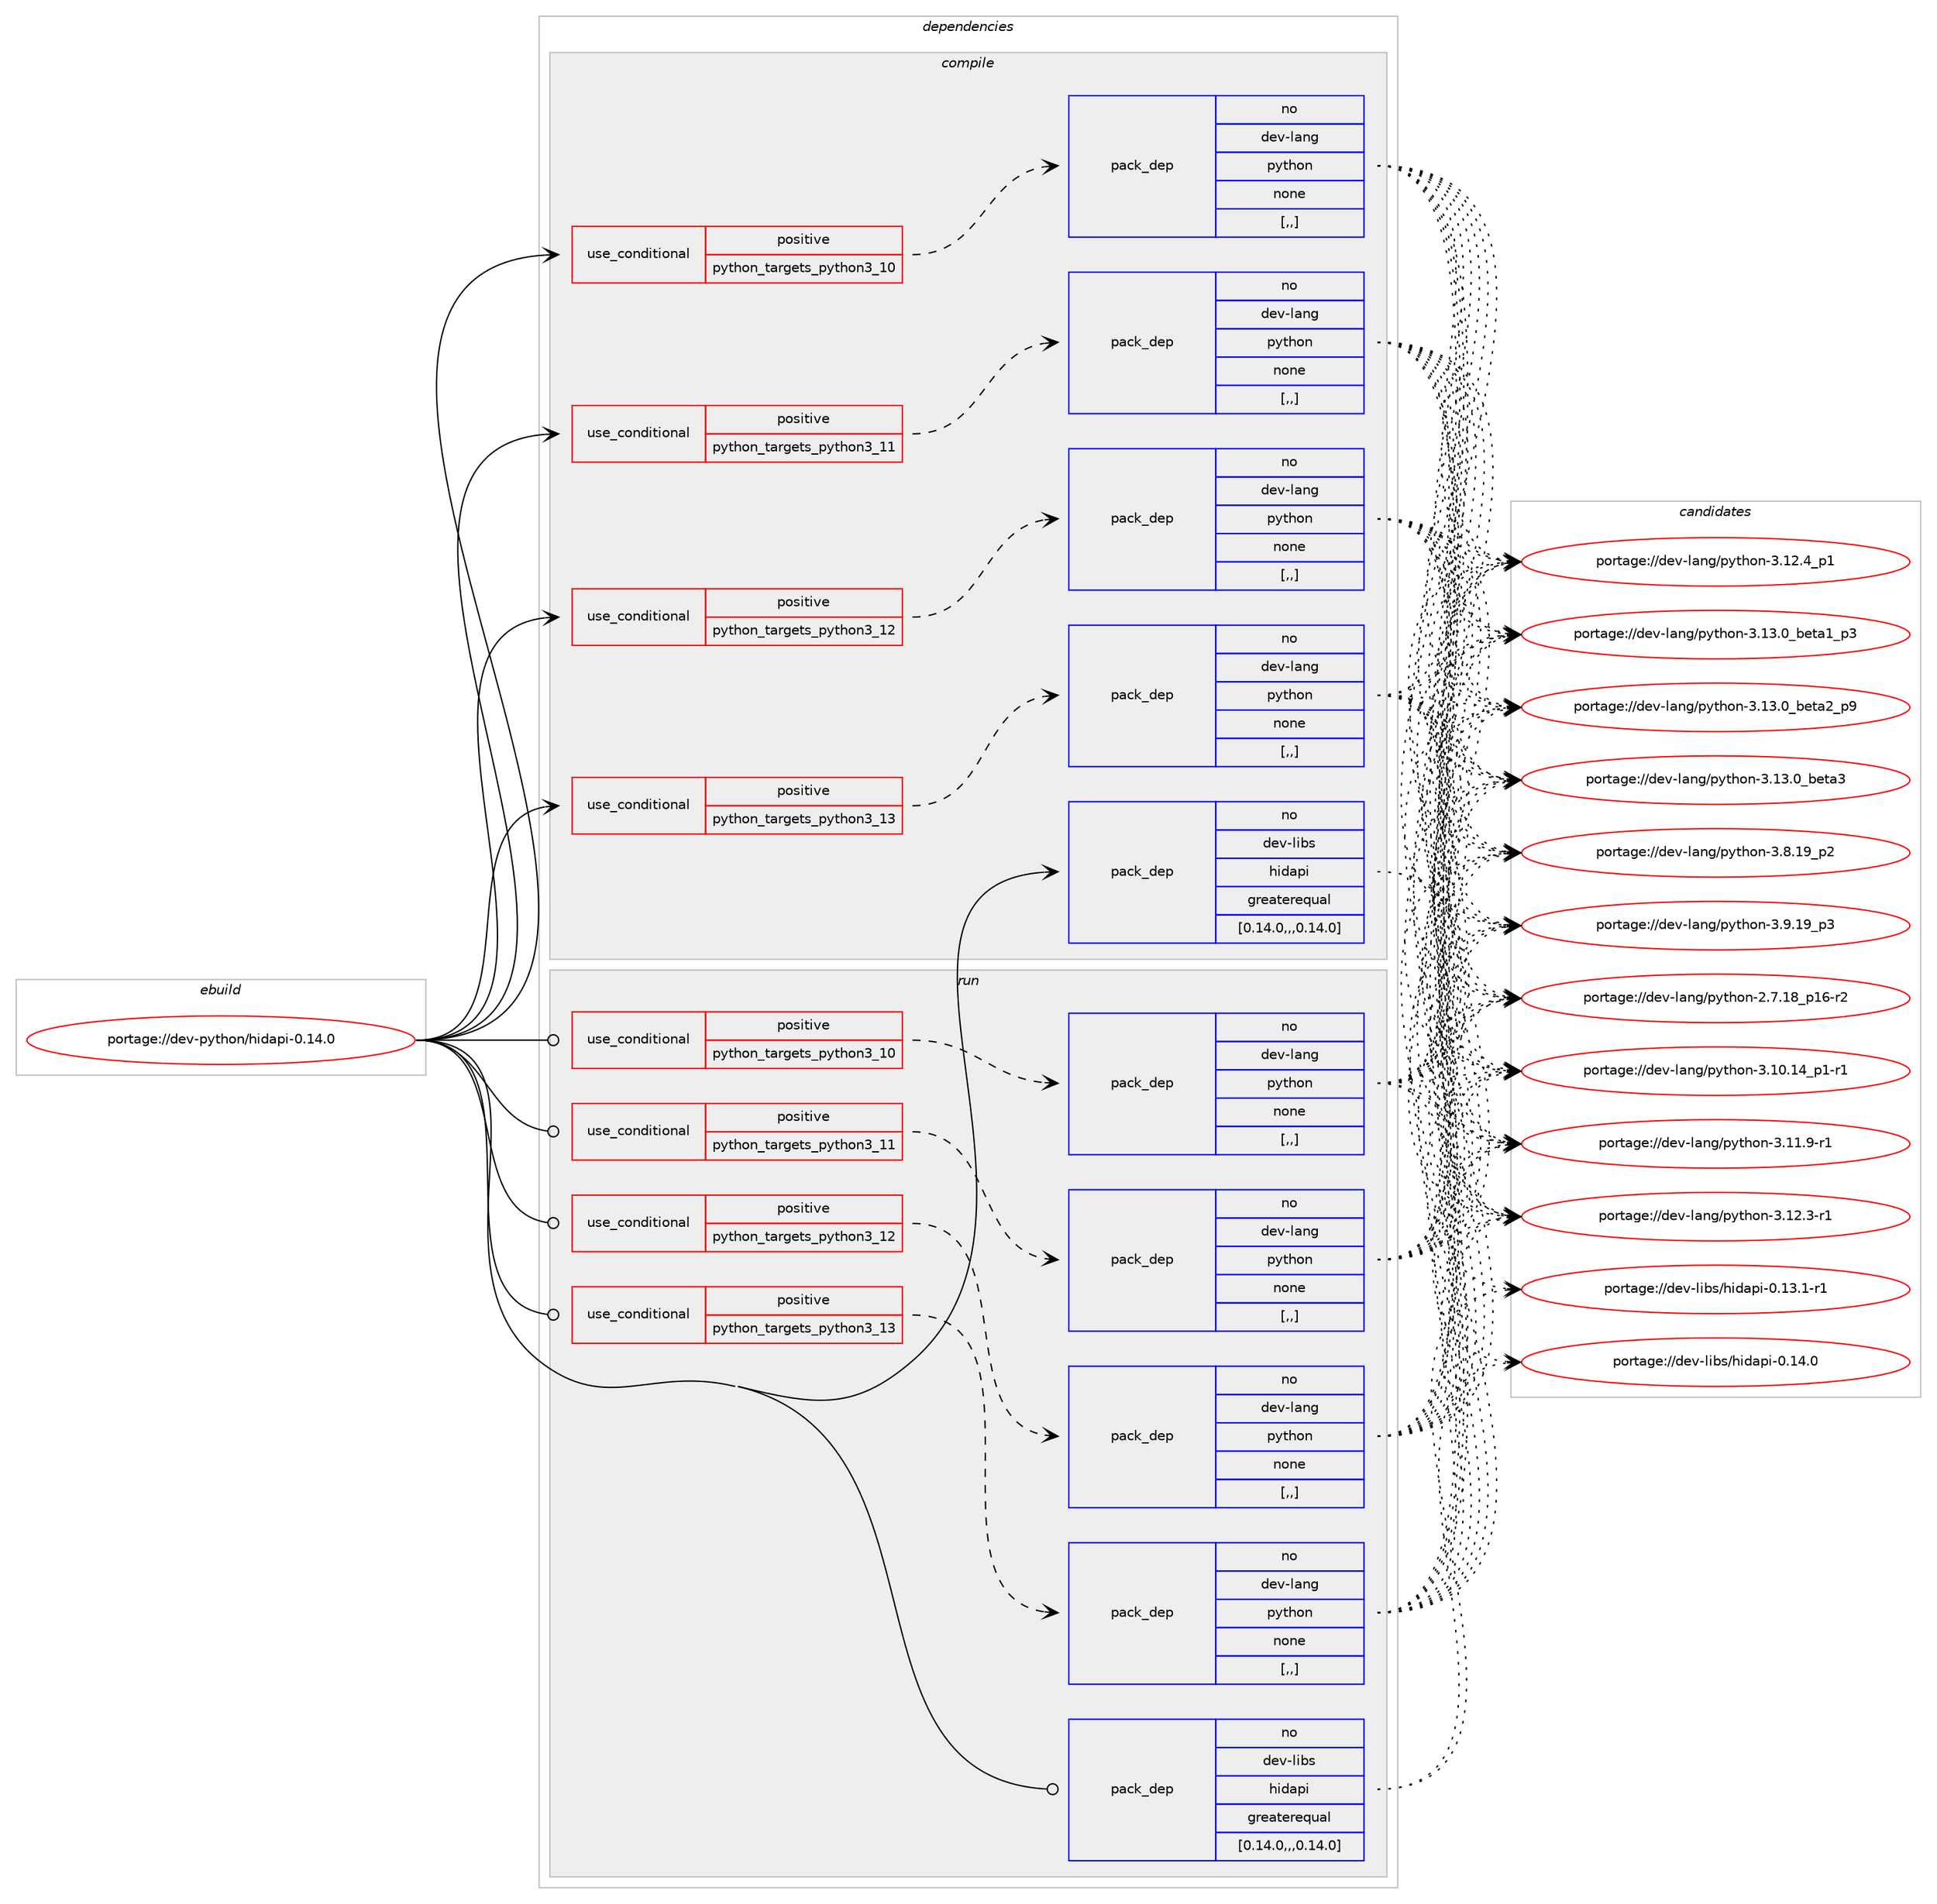 digraph prolog {

# *************
# Graph options
# *************

newrank=true;
concentrate=true;
compound=true;
graph [rankdir=LR,fontname=Helvetica,fontsize=10,ranksep=1.5];#, ranksep=2.5, nodesep=0.2];
edge  [arrowhead=vee];
node  [fontname=Helvetica,fontsize=10];

# **********
# The ebuild
# **********

subgraph cluster_leftcol {
color=gray;
rank=same;
label=<<i>ebuild</i>>;
id [label="portage://dev-python/hidapi-0.14.0", color=red, width=4, href="../dev-python/hidapi-0.14.0.svg"];
}

# ****************
# The dependencies
# ****************

subgraph cluster_midcol {
color=gray;
label=<<i>dependencies</i>>;
subgraph cluster_compile {
fillcolor="#eeeeee";
style=filled;
label=<<i>compile</i>>;
subgraph cond32344 {
dependency144160 [label=<<TABLE BORDER="0" CELLBORDER="1" CELLSPACING="0" CELLPADDING="4"><TR><TD ROWSPAN="3" CELLPADDING="10">use_conditional</TD></TR><TR><TD>positive</TD></TR><TR><TD>python_targets_python3_10</TD></TR></TABLE>>, shape=none, color=red];
subgraph pack110601 {
dependency144161 [label=<<TABLE BORDER="0" CELLBORDER="1" CELLSPACING="0" CELLPADDING="4" WIDTH="220"><TR><TD ROWSPAN="6" CELLPADDING="30">pack_dep</TD></TR><TR><TD WIDTH="110">no</TD></TR><TR><TD>dev-lang</TD></TR><TR><TD>python</TD></TR><TR><TD>none</TD></TR><TR><TD>[,,]</TD></TR></TABLE>>, shape=none, color=blue];
}
dependency144160:e -> dependency144161:w [weight=20,style="dashed",arrowhead="vee"];
}
id:e -> dependency144160:w [weight=20,style="solid",arrowhead="vee"];
subgraph cond32345 {
dependency144162 [label=<<TABLE BORDER="0" CELLBORDER="1" CELLSPACING="0" CELLPADDING="4"><TR><TD ROWSPAN="3" CELLPADDING="10">use_conditional</TD></TR><TR><TD>positive</TD></TR><TR><TD>python_targets_python3_11</TD></TR></TABLE>>, shape=none, color=red];
subgraph pack110602 {
dependency144163 [label=<<TABLE BORDER="0" CELLBORDER="1" CELLSPACING="0" CELLPADDING="4" WIDTH="220"><TR><TD ROWSPAN="6" CELLPADDING="30">pack_dep</TD></TR><TR><TD WIDTH="110">no</TD></TR><TR><TD>dev-lang</TD></TR><TR><TD>python</TD></TR><TR><TD>none</TD></TR><TR><TD>[,,]</TD></TR></TABLE>>, shape=none, color=blue];
}
dependency144162:e -> dependency144163:w [weight=20,style="dashed",arrowhead="vee"];
}
id:e -> dependency144162:w [weight=20,style="solid",arrowhead="vee"];
subgraph cond32346 {
dependency144164 [label=<<TABLE BORDER="0" CELLBORDER="1" CELLSPACING="0" CELLPADDING="4"><TR><TD ROWSPAN="3" CELLPADDING="10">use_conditional</TD></TR><TR><TD>positive</TD></TR><TR><TD>python_targets_python3_12</TD></TR></TABLE>>, shape=none, color=red];
subgraph pack110603 {
dependency144165 [label=<<TABLE BORDER="0" CELLBORDER="1" CELLSPACING="0" CELLPADDING="4" WIDTH="220"><TR><TD ROWSPAN="6" CELLPADDING="30">pack_dep</TD></TR><TR><TD WIDTH="110">no</TD></TR><TR><TD>dev-lang</TD></TR><TR><TD>python</TD></TR><TR><TD>none</TD></TR><TR><TD>[,,]</TD></TR></TABLE>>, shape=none, color=blue];
}
dependency144164:e -> dependency144165:w [weight=20,style="dashed",arrowhead="vee"];
}
id:e -> dependency144164:w [weight=20,style="solid",arrowhead="vee"];
subgraph cond32347 {
dependency144166 [label=<<TABLE BORDER="0" CELLBORDER="1" CELLSPACING="0" CELLPADDING="4"><TR><TD ROWSPAN="3" CELLPADDING="10">use_conditional</TD></TR><TR><TD>positive</TD></TR><TR><TD>python_targets_python3_13</TD></TR></TABLE>>, shape=none, color=red];
subgraph pack110604 {
dependency144167 [label=<<TABLE BORDER="0" CELLBORDER="1" CELLSPACING="0" CELLPADDING="4" WIDTH="220"><TR><TD ROWSPAN="6" CELLPADDING="30">pack_dep</TD></TR><TR><TD WIDTH="110">no</TD></TR><TR><TD>dev-lang</TD></TR><TR><TD>python</TD></TR><TR><TD>none</TD></TR><TR><TD>[,,]</TD></TR></TABLE>>, shape=none, color=blue];
}
dependency144166:e -> dependency144167:w [weight=20,style="dashed",arrowhead="vee"];
}
id:e -> dependency144166:w [weight=20,style="solid",arrowhead="vee"];
subgraph pack110605 {
dependency144168 [label=<<TABLE BORDER="0" CELLBORDER="1" CELLSPACING="0" CELLPADDING="4" WIDTH="220"><TR><TD ROWSPAN="6" CELLPADDING="30">pack_dep</TD></TR><TR><TD WIDTH="110">no</TD></TR><TR><TD>dev-libs</TD></TR><TR><TD>hidapi</TD></TR><TR><TD>greaterequal</TD></TR><TR><TD>[0.14.0,,,0.14.0]</TD></TR></TABLE>>, shape=none, color=blue];
}
id:e -> dependency144168:w [weight=20,style="solid",arrowhead="vee"];
}
subgraph cluster_compileandrun {
fillcolor="#eeeeee";
style=filled;
label=<<i>compile and run</i>>;
}
subgraph cluster_run {
fillcolor="#eeeeee";
style=filled;
label=<<i>run</i>>;
subgraph cond32348 {
dependency144169 [label=<<TABLE BORDER="0" CELLBORDER="1" CELLSPACING="0" CELLPADDING="4"><TR><TD ROWSPAN="3" CELLPADDING="10">use_conditional</TD></TR><TR><TD>positive</TD></TR><TR><TD>python_targets_python3_10</TD></TR></TABLE>>, shape=none, color=red];
subgraph pack110606 {
dependency144170 [label=<<TABLE BORDER="0" CELLBORDER="1" CELLSPACING="0" CELLPADDING="4" WIDTH="220"><TR><TD ROWSPAN="6" CELLPADDING="30">pack_dep</TD></TR><TR><TD WIDTH="110">no</TD></TR><TR><TD>dev-lang</TD></TR><TR><TD>python</TD></TR><TR><TD>none</TD></TR><TR><TD>[,,]</TD></TR></TABLE>>, shape=none, color=blue];
}
dependency144169:e -> dependency144170:w [weight=20,style="dashed",arrowhead="vee"];
}
id:e -> dependency144169:w [weight=20,style="solid",arrowhead="odot"];
subgraph cond32349 {
dependency144171 [label=<<TABLE BORDER="0" CELLBORDER="1" CELLSPACING="0" CELLPADDING="4"><TR><TD ROWSPAN="3" CELLPADDING="10">use_conditional</TD></TR><TR><TD>positive</TD></TR><TR><TD>python_targets_python3_11</TD></TR></TABLE>>, shape=none, color=red];
subgraph pack110607 {
dependency144172 [label=<<TABLE BORDER="0" CELLBORDER="1" CELLSPACING="0" CELLPADDING="4" WIDTH="220"><TR><TD ROWSPAN="6" CELLPADDING="30">pack_dep</TD></TR><TR><TD WIDTH="110">no</TD></TR><TR><TD>dev-lang</TD></TR><TR><TD>python</TD></TR><TR><TD>none</TD></TR><TR><TD>[,,]</TD></TR></TABLE>>, shape=none, color=blue];
}
dependency144171:e -> dependency144172:w [weight=20,style="dashed",arrowhead="vee"];
}
id:e -> dependency144171:w [weight=20,style="solid",arrowhead="odot"];
subgraph cond32350 {
dependency144173 [label=<<TABLE BORDER="0" CELLBORDER="1" CELLSPACING="0" CELLPADDING="4"><TR><TD ROWSPAN="3" CELLPADDING="10">use_conditional</TD></TR><TR><TD>positive</TD></TR><TR><TD>python_targets_python3_12</TD></TR></TABLE>>, shape=none, color=red];
subgraph pack110608 {
dependency144174 [label=<<TABLE BORDER="0" CELLBORDER="1" CELLSPACING="0" CELLPADDING="4" WIDTH="220"><TR><TD ROWSPAN="6" CELLPADDING="30">pack_dep</TD></TR><TR><TD WIDTH="110">no</TD></TR><TR><TD>dev-lang</TD></TR><TR><TD>python</TD></TR><TR><TD>none</TD></TR><TR><TD>[,,]</TD></TR></TABLE>>, shape=none, color=blue];
}
dependency144173:e -> dependency144174:w [weight=20,style="dashed",arrowhead="vee"];
}
id:e -> dependency144173:w [weight=20,style="solid",arrowhead="odot"];
subgraph cond32351 {
dependency144175 [label=<<TABLE BORDER="0" CELLBORDER="1" CELLSPACING="0" CELLPADDING="4"><TR><TD ROWSPAN="3" CELLPADDING="10">use_conditional</TD></TR><TR><TD>positive</TD></TR><TR><TD>python_targets_python3_13</TD></TR></TABLE>>, shape=none, color=red];
subgraph pack110609 {
dependency144176 [label=<<TABLE BORDER="0" CELLBORDER="1" CELLSPACING="0" CELLPADDING="4" WIDTH="220"><TR><TD ROWSPAN="6" CELLPADDING="30">pack_dep</TD></TR><TR><TD WIDTH="110">no</TD></TR><TR><TD>dev-lang</TD></TR><TR><TD>python</TD></TR><TR><TD>none</TD></TR><TR><TD>[,,]</TD></TR></TABLE>>, shape=none, color=blue];
}
dependency144175:e -> dependency144176:w [weight=20,style="dashed",arrowhead="vee"];
}
id:e -> dependency144175:w [weight=20,style="solid",arrowhead="odot"];
subgraph pack110610 {
dependency144177 [label=<<TABLE BORDER="0" CELLBORDER="1" CELLSPACING="0" CELLPADDING="4" WIDTH="220"><TR><TD ROWSPAN="6" CELLPADDING="30">pack_dep</TD></TR><TR><TD WIDTH="110">no</TD></TR><TR><TD>dev-libs</TD></TR><TR><TD>hidapi</TD></TR><TR><TD>greaterequal</TD></TR><TR><TD>[0.14.0,,,0.14.0]</TD></TR></TABLE>>, shape=none, color=blue];
}
id:e -> dependency144177:w [weight=20,style="solid",arrowhead="odot"];
}
}

# **************
# The candidates
# **************

subgraph cluster_choices {
rank=same;
color=gray;
label=<<i>candidates</i>>;

subgraph choice110601 {
color=black;
nodesep=1;
choice100101118451089711010347112121116104111110455046554649569511249544511450 [label="portage://dev-lang/python-2.7.18_p16-r2", color=red, width=4,href="../dev-lang/python-2.7.18_p16-r2.svg"];
choice100101118451089711010347112121116104111110455146494846495295112494511449 [label="portage://dev-lang/python-3.10.14_p1-r1", color=red, width=4,href="../dev-lang/python-3.10.14_p1-r1.svg"];
choice100101118451089711010347112121116104111110455146494946574511449 [label="portage://dev-lang/python-3.11.9-r1", color=red, width=4,href="../dev-lang/python-3.11.9-r1.svg"];
choice100101118451089711010347112121116104111110455146495046514511449 [label="portage://dev-lang/python-3.12.3-r1", color=red, width=4,href="../dev-lang/python-3.12.3-r1.svg"];
choice100101118451089711010347112121116104111110455146495046529511249 [label="portage://dev-lang/python-3.12.4_p1", color=red, width=4,href="../dev-lang/python-3.12.4_p1.svg"];
choice10010111845108971101034711212111610411111045514649514648959810111697499511251 [label="portage://dev-lang/python-3.13.0_beta1_p3", color=red, width=4,href="../dev-lang/python-3.13.0_beta1_p3.svg"];
choice10010111845108971101034711212111610411111045514649514648959810111697509511257 [label="portage://dev-lang/python-3.13.0_beta2_p9", color=red, width=4,href="../dev-lang/python-3.13.0_beta2_p9.svg"];
choice1001011184510897110103471121211161041111104551464951464895981011169751 [label="portage://dev-lang/python-3.13.0_beta3", color=red, width=4,href="../dev-lang/python-3.13.0_beta3.svg"];
choice100101118451089711010347112121116104111110455146564649579511250 [label="portage://dev-lang/python-3.8.19_p2", color=red, width=4,href="../dev-lang/python-3.8.19_p2.svg"];
choice100101118451089711010347112121116104111110455146574649579511251 [label="portage://dev-lang/python-3.9.19_p3", color=red, width=4,href="../dev-lang/python-3.9.19_p3.svg"];
dependency144161:e -> choice100101118451089711010347112121116104111110455046554649569511249544511450:w [style=dotted,weight="100"];
dependency144161:e -> choice100101118451089711010347112121116104111110455146494846495295112494511449:w [style=dotted,weight="100"];
dependency144161:e -> choice100101118451089711010347112121116104111110455146494946574511449:w [style=dotted,weight="100"];
dependency144161:e -> choice100101118451089711010347112121116104111110455146495046514511449:w [style=dotted,weight="100"];
dependency144161:e -> choice100101118451089711010347112121116104111110455146495046529511249:w [style=dotted,weight="100"];
dependency144161:e -> choice10010111845108971101034711212111610411111045514649514648959810111697499511251:w [style=dotted,weight="100"];
dependency144161:e -> choice10010111845108971101034711212111610411111045514649514648959810111697509511257:w [style=dotted,weight="100"];
dependency144161:e -> choice1001011184510897110103471121211161041111104551464951464895981011169751:w [style=dotted,weight="100"];
dependency144161:e -> choice100101118451089711010347112121116104111110455146564649579511250:w [style=dotted,weight="100"];
dependency144161:e -> choice100101118451089711010347112121116104111110455146574649579511251:w [style=dotted,weight="100"];
}
subgraph choice110602 {
color=black;
nodesep=1;
choice100101118451089711010347112121116104111110455046554649569511249544511450 [label="portage://dev-lang/python-2.7.18_p16-r2", color=red, width=4,href="../dev-lang/python-2.7.18_p16-r2.svg"];
choice100101118451089711010347112121116104111110455146494846495295112494511449 [label="portage://dev-lang/python-3.10.14_p1-r1", color=red, width=4,href="../dev-lang/python-3.10.14_p1-r1.svg"];
choice100101118451089711010347112121116104111110455146494946574511449 [label="portage://dev-lang/python-3.11.9-r1", color=red, width=4,href="../dev-lang/python-3.11.9-r1.svg"];
choice100101118451089711010347112121116104111110455146495046514511449 [label="portage://dev-lang/python-3.12.3-r1", color=red, width=4,href="../dev-lang/python-3.12.3-r1.svg"];
choice100101118451089711010347112121116104111110455146495046529511249 [label="portage://dev-lang/python-3.12.4_p1", color=red, width=4,href="../dev-lang/python-3.12.4_p1.svg"];
choice10010111845108971101034711212111610411111045514649514648959810111697499511251 [label="portage://dev-lang/python-3.13.0_beta1_p3", color=red, width=4,href="../dev-lang/python-3.13.0_beta1_p3.svg"];
choice10010111845108971101034711212111610411111045514649514648959810111697509511257 [label="portage://dev-lang/python-3.13.0_beta2_p9", color=red, width=4,href="../dev-lang/python-3.13.0_beta2_p9.svg"];
choice1001011184510897110103471121211161041111104551464951464895981011169751 [label="portage://dev-lang/python-3.13.0_beta3", color=red, width=4,href="../dev-lang/python-3.13.0_beta3.svg"];
choice100101118451089711010347112121116104111110455146564649579511250 [label="portage://dev-lang/python-3.8.19_p2", color=red, width=4,href="../dev-lang/python-3.8.19_p2.svg"];
choice100101118451089711010347112121116104111110455146574649579511251 [label="portage://dev-lang/python-3.9.19_p3", color=red, width=4,href="../dev-lang/python-3.9.19_p3.svg"];
dependency144163:e -> choice100101118451089711010347112121116104111110455046554649569511249544511450:w [style=dotted,weight="100"];
dependency144163:e -> choice100101118451089711010347112121116104111110455146494846495295112494511449:w [style=dotted,weight="100"];
dependency144163:e -> choice100101118451089711010347112121116104111110455146494946574511449:w [style=dotted,weight="100"];
dependency144163:e -> choice100101118451089711010347112121116104111110455146495046514511449:w [style=dotted,weight="100"];
dependency144163:e -> choice100101118451089711010347112121116104111110455146495046529511249:w [style=dotted,weight="100"];
dependency144163:e -> choice10010111845108971101034711212111610411111045514649514648959810111697499511251:w [style=dotted,weight="100"];
dependency144163:e -> choice10010111845108971101034711212111610411111045514649514648959810111697509511257:w [style=dotted,weight="100"];
dependency144163:e -> choice1001011184510897110103471121211161041111104551464951464895981011169751:w [style=dotted,weight="100"];
dependency144163:e -> choice100101118451089711010347112121116104111110455146564649579511250:w [style=dotted,weight="100"];
dependency144163:e -> choice100101118451089711010347112121116104111110455146574649579511251:w [style=dotted,weight="100"];
}
subgraph choice110603 {
color=black;
nodesep=1;
choice100101118451089711010347112121116104111110455046554649569511249544511450 [label="portage://dev-lang/python-2.7.18_p16-r2", color=red, width=4,href="../dev-lang/python-2.7.18_p16-r2.svg"];
choice100101118451089711010347112121116104111110455146494846495295112494511449 [label="portage://dev-lang/python-3.10.14_p1-r1", color=red, width=4,href="../dev-lang/python-3.10.14_p1-r1.svg"];
choice100101118451089711010347112121116104111110455146494946574511449 [label="portage://dev-lang/python-3.11.9-r1", color=red, width=4,href="../dev-lang/python-3.11.9-r1.svg"];
choice100101118451089711010347112121116104111110455146495046514511449 [label="portage://dev-lang/python-3.12.3-r1", color=red, width=4,href="../dev-lang/python-3.12.3-r1.svg"];
choice100101118451089711010347112121116104111110455146495046529511249 [label="portage://dev-lang/python-3.12.4_p1", color=red, width=4,href="../dev-lang/python-3.12.4_p1.svg"];
choice10010111845108971101034711212111610411111045514649514648959810111697499511251 [label="portage://dev-lang/python-3.13.0_beta1_p3", color=red, width=4,href="../dev-lang/python-3.13.0_beta1_p3.svg"];
choice10010111845108971101034711212111610411111045514649514648959810111697509511257 [label="portage://dev-lang/python-3.13.0_beta2_p9", color=red, width=4,href="../dev-lang/python-3.13.0_beta2_p9.svg"];
choice1001011184510897110103471121211161041111104551464951464895981011169751 [label="portage://dev-lang/python-3.13.0_beta3", color=red, width=4,href="../dev-lang/python-3.13.0_beta3.svg"];
choice100101118451089711010347112121116104111110455146564649579511250 [label="portage://dev-lang/python-3.8.19_p2", color=red, width=4,href="../dev-lang/python-3.8.19_p2.svg"];
choice100101118451089711010347112121116104111110455146574649579511251 [label="portage://dev-lang/python-3.9.19_p3", color=red, width=4,href="../dev-lang/python-3.9.19_p3.svg"];
dependency144165:e -> choice100101118451089711010347112121116104111110455046554649569511249544511450:w [style=dotted,weight="100"];
dependency144165:e -> choice100101118451089711010347112121116104111110455146494846495295112494511449:w [style=dotted,weight="100"];
dependency144165:e -> choice100101118451089711010347112121116104111110455146494946574511449:w [style=dotted,weight="100"];
dependency144165:e -> choice100101118451089711010347112121116104111110455146495046514511449:w [style=dotted,weight="100"];
dependency144165:e -> choice100101118451089711010347112121116104111110455146495046529511249:w [style=dotted,weight="100"];
dependency144165:e -> choice10010111845108971101034711212111610411111045514649514648959810111697499511251:w [style=dotted,weight="100"];
dependency144165:e -> choice10010111845108971101034711212111610411111045514649514648959810111697509511257:w [style=dotted,weight="100"];
dependency144165:e -> choice1001011184510897110103471121211161041111104551464951464895981011169751:w [style=dotted,weight="100"];
dependency144165:e -> choice100101118451089711010347112121116104111110455146564649579511250:w [style=dotted,weight="100"];
dependency144165:e -> choice100101118451089711010347112121116104111110455146574649579511251:w [style=dotted,weight="100"];
}
subgraph choice110604 {
color=black;
nodesep=1;
choice100101118451089711010347112121116104111110455046554649569511249544511450 [label="portage://dev-lang/python-2.7.18_p16-r2", color=red, width=4,href="../dev-lang/python-2.7.18_p16-r2.svg"];
choice100101118451089711010347112121116104111110455146494846495295112494511449 [label="portage://dev-lang/python-3.10.14_p1-r1", color=red, width=4,href="../dev-lang/python-3.10.14_p1-r1.svg"];
choice100101118451089711010347112121116104111110455146494946574511449 [label="portage://dev-lang/python-3.11.9-r1", color=red, width=4,href="../dev-lang/python-3.11.9-r1.svg"];
choice100101118451089711010347112121116104111110455146495046514511449 [label="portage://dev-lang/python-3.12.3-r1", color=red, width=4,href="../dev-lang/python-3.12.3-r1.svg"];
choice100101118451089711010347112121116104111110455146495046529511249 [label="portage://dev-lang/python-3.12.4_p1", color=red, width=4,href="../dev-lang/python-3.12.4_p1.svg"];
choice10010111845108971101034711212111610411111045514649514648959810111697499511251 [label="portage://dev-lang/python-3.13.0_beta1_p3", color=red, width=4,href="../dev-lang/python-3.13.0_beta1_p3.svg"];
choice10010111845108971101034711212111610411111045514649514648959810111697509511257 [label="portage://dev-lang/python-3.13.0_beta2_p9", color=red, width=4,href="../dev-lang/python-3.13.0_beta2_p9.svg"];
choice1001011184510897110103471121211161041111104551464951464895981011169751 [label="portage://dev-lang/python-3.13.0_beta3", color=red, width=4,href="../dev-lang/python-3.13.0_beta3.svg"];
choice100101118451089711010347112121116104111110455146564649579511250 [label="portage://dev-lang/python-3.8.19_p2", color=red, width=4,href="../dev-lang/python-3.8.19_p2.svg"];
choice100101118451089711010347112121116104111110455146574649579511251 [label="portage://dev-lang/python-3.9.19_p3", color=red, width=4,href="../dev-lang/python-3.9.19_p3.svg"];
dependency144167:e -> choice100101118451089711010347112121116104111110455046554649569511249544511450:w [style=dotted,weight="100"];
dependency144167:e -> choice100101118451089711010347112121116104111110455146494846495295112494511449:w [style=dotted,weight="100"];
dependency144167:e -> choice100101118451089711010347112121116104111110455146494946574511449:w [style=dotted,weight="100"];
dependency144167:e -> choice100101118451089711010347112121116104111110455146495046514511449:w [style=dotted,weight="100"];
dependency144167:e -> choice100101118451089711010347112121116104111110455146495046529511249:w [style=dotted,weight="100"];
dependency144167:e -> choice10010111845108971101034711212111610411111045514649514648959810111697499511251:w [style=dotted,weight="100"];
dependency144167:e -> choice10010111845108971101034711212111610411111045514649514648959810111697509511257:w [style=dotted,weight="100"];
dependency144167:e -> choice1001011184510897110103471121211161041111104551464951464895981011169751:w [style=dotted,weight="100"];
dependency144167:e -> choice100101118451089711010347112121116104111110455146564649579511250:w [style=dotted,weight="100"];
dependency144167:e -> choice100101118451089711010347112121116104111110455146574649579511251:w [style=dotted,weight="100"];
}
subgraph choice110605 {
color=black;
nodesep=1;
choice10010111845108105981154710410510097112105454846495146494511449 [label="portage://dev-libs/hidapi-0.13.1-r1", color=red, width=4,href="../dev-libs/hidapi-0.13.1-r1.svg"];
choice1001011184510810598115471041051009711210545484649524648 [label="portage://dev-libs/hidapi-0.14.0", color=red, width=4,href="../dev-libs/hidapi-0.14.0.svg"];
dependency144168:e -> choice10010111845108105981154710410510097112105454846495146494511449:w [style=dotted,weight="100"];
dependency144168:e -> choice1001011184510810598115471041051009711210545484649524648:w [style=dotted,weight="100"];
}
subgraph choice110606 {
color=black;
nodesep=1;
choice100101118451089711010347112121116104111110455046554649569511249544511450 [label="portage://dev-lang/python-2.7.18_p16-r2", color=red, width=4,href="../dev-lang/python-2.7.18_p16-r2.svg"];
choice100101118451089711010347112121116104111110455146494846495295112494511449 [label="portage://dev-lang/python-3.10.14_p1-r1", color=red, width=4,href="../dev-lang/python-3.10.14_p1-r1.svg"];
choice100101118451089711010347112121116104111110455146494946574511449 [label="portage://dev-lang/python-3.11.9-r1", color=red, width=4,href="../dev-lang/python-3.11.9-r1.svg"];
choice100101118451089711010347112121116104111110455146495046514511449 [label="portage://dev-lang/python-3.12.3-r1", color=red, width=4,href="../dev-lang/python-3.12.3-r1.svg"];
choice100101118451089711010347112121116104111110455146495046529511249 [label="portage://dev-lang/python-3.12.4_p1", color=red, width=4,href="../dev-lang/python-3.12.4_p1.svg"];
choice10010111845108971101034711212111610411111045514649514648959810111697499511251 [label="portage://dev-lang/python-3.13.0_beta1_p3", color=red, width=4,href="../dev-lang/python-3.13.0_beta1_p3.svg"];
choice10010111845108971101034711212111610411111045514649514648959810111697509511257 [label="portage://dev-lang/python-3.13.0_beta2_p9", color=red, width=4,href="../dev-lang/python-3.13.0_beta2_p9.svg"];
choice1001011184510897110103471121211161041111104551464951464895981011169751 [label="portage://dev-lang/python-3.13.0_beta3", color=red, width=4,href="../dev-lang/python-3.13.0_beta3.svg"];
choice100101118451089711010347112121116104111110455146564649579511250 [label="portage://dev-lang/python-3.8.19_p2", color=red, width=4,href="../dev-lang/python-3.8.19_p2.svg"];
choice100101118451089711010347112121116104111110455146574649579511251 [label="portage://dev-lang/python-3.9.19_p3", color=red, width=4,href="../dev-lang/python-3.9.19_p3.svg"];
dependency144170:e -> choice100101118451089711010347112121116104111110455046554649569511249544511450:w [style=dotted,weight="100"];
dependency144170:e -> choice100101118451089711010347112121116104111110455146494846495295112494511449:w [style=dotted,weight="100"];
dependency144170:e -> choice100101118451089711010347112121116104111110455146494946574511449:w [style=dotted,weight="100"];
dependency144170:e -> choice100101118451089711010347112121116104111110455146495046514511449:w [style=dotted,weight="100"];
dependency144170:e -> choice100101118451089711010347112121116104111110455146495046529511249:w [style=dotted,weight="100"];
dependency144170:e -> choice10010111845108971101034711212111610411111045514649514648959810111697499511251:w [style=dotted,weight="100"];
dependency144170:e -> choice10010111845108971101034711212111610411111045514649514648959810111697509511257:w [style=dotted,weight="100"];
dependency144170:e -> choice1001011184510897110103471121211161041111104551464951464895981011169751:w [style=dotted,weight="100"];
dependency144170:e -> choice100101118451089711010347112121116104111110455146564649579511250:w [style=dotted,weight="100"];
dependency144170:e -> choice100101118451089711010347112121116104111110455146574649579511251:w [style=dotted,weight="100"];
}
subgraph choice110607 {
color=black;
nodesep=1;
choice100101118451089711010347112121116104111110455046554649569511249544511450 [label="portage://dev-lang/python-2.7.18_p16-r2", color=red, width=4,href="../dev-lang/python-2.7.18_p16-r2.svg"];
choice100101118451089711010347112121116104111110455146494846495295112494511449 [label="portage://dev-lang/python-3.10.14_p1-r1", color=red, width=4,href="../dev-lang/python-3.10.14_p1-r1.svg"];
choice100101118451089711010347112121116104111110455146494946574511449 [label="portage://dev-lang/python-3.11.9-r1", color=red, width=4,href="../dev-lang/python-3.11.9-r1.svg"];
choice100101118451089711010347112121116104111110455146495046514511449 [label="portage://dev-lang/python-3.12.3-r1", color=red, width=4,href="../dev-lang/python-3.12.3-r1.svg"];
choice100101118451089711010347112121116104111110455146495046529511249 [label="portage://dev-lang/python-3.12.4_p1", color=red, width=4,href="../dev-lang/python-3.12.4_p1.svg"];
choice10010111845108971101034711212111610411111045514649514648959810111697499511251 [label="portage://dev-lang/python-3.13.0_beta1_p3", color=red, width=4,href="../dev-lang/python-3.13.0_beta1_p3.svg"];
choice10010111845108971101034711212111610411111045514649514648959810111697509511257 [label="portage://dev-lang/python-3.13.0_beta2_p9", color=red, width=4,href="../dev-lang/python-3.13.0_beta2_p9.svg"];
choice1001011184510897110103471121211161041111104551464951464895981011169751 [label="portage://dev-lang/python-3.13.0_beta3", color=red, width=4,href="../dev-lang/python-3.13.0_beta3.svg"];
choice100101118451089711010347112121116104111110455146564649579511250 [label="portage://dev-lang/python-3.8.19_p2", color=red, width=4,href="../dev-lang/python-3.8.19_p2.svg"];
choice100101118451089711010347112121116104111110455146574649579511251 [label="portage://dev-lang/python-3.9.19_p3", color=red, width=4,href="../dev-lang/python-3.9.19_p3.svg"];
dependency144172:e -> choice100101118451089711010347112121116104111110455046554649569511249544511450:w [style=dotted,weight="100"];
dependency144172:e -> choice100101118451089711010347112121116104111110455146494846495295112494511449:w [style=dotted,weight="100"];
dependency144172:e -> choice100101118451089711010347112121116104111110455146494946574511449:w [style=dotted,weight="100"];
dependency144172:e -> choice100101118451089711010347112121116104111110455146495046514511449:w [style=dotted,weight="100"];
dependency144172:e -> choice100101118451089711010347112121116104111110455146495046529511249:w [style=dotted,weight="100"];
dependency144172:e -> choice10010111845108971101034711212111610411111045514649514648959810111697499511251:w [style=dotted,weight="100"];
dependency144172:e -> choice10010111845108971101034711212111610411111045514649514648959810111697509511257:w [style=dotted,weight="100"];
dependency144172:e -> choice1001011184510897110103471121211161041111104551464951464895981011169751:w [style=dotted,weight="100"];
dependency144172:e -> choice100101118451089711010347112121116104111110455146564649579511250:w [style=dotted,weight="100"];
dependency144172:e -> choice100101118451089711010347112121116104111110455146574649579511251:w [style=dotted,weight="100"];
}
subgraph choice110608 {
color=black;
nodesep=1;
choice100101118451089711010347112121116104111110455046554649569511249544511450 [label="portage://dev-lang/python-2.7.18_p16-r2", color=red, width=4,href="../dev-lang/python-2.7.18_p16-r2.svg"];
choice100101118451089711010347112121116104111110455146494846495295112494511449 [label="portage://dev-lang/python-3.10.14_p1-r1", color=red, width=4,href="../dev-lang/python-3.10.14_p1-r1.svg"];
choice100101118451089711010347112121116104111110455146494946574511449 [label="portage://dev-lang/python-3.11.9-r1", color=red, width=4,href="../dev-lang/python-3.11.9-r1.svg"];
choice100101118451089711010347112121116104111110455146495046514511449 [label="portage://dev-lang/python-3.12.3-r1", color=red, width=4,href="../dev-lang/python-3.12.3-r1.svg"];
choice100101118451089711010347112121116104111110455146495046529511249 [label="portage://dev-lang/python-3.12.4_p1", color=red, width=4,href="../dev-lang/python-3.12.4_p1.svg"];
choice10010111845108971101034711212111610411111045514649514648959810111697499511251 [label="portage://dev-lang/python-3.13.0_beta1_p3", color=red, width=4,href="../dev-lang/python-3.13.0_beta1_p3.svg"];
choice10010111845108971101034711212111610411111045514649514648959810111697509511257 [label="portage://dev-lang/python-3.13.0_beta2_p9", color=red, width=4,href="../dev-lang/python-3.13.0_beta2_p9.svg"];
choice1001011184510897110103471121211161041111104551464951464895981011169751 [label="portage://dev-lang/python-3.13.0_beta3", color=red, width=4,href="../dev-lang/python-3.13.0_beta3.svg"];
choice100101118451089711010347112121116104111110455146564649579511250 [label="portage://dev-lang/python-3.8.19_p2", color=red, width=4,href="../dev-lang/python-3.8.19_p2.svg"];
choice100101118451089711010347112121116104111110455146574649579511251 [label="portage://dev-lang/python-3.9.19_p3", color=red, width=4,href="../dev-lang/python-3.9.19_p3.svg"];
dependency144174:e -> choice100101118451089711010347112121116104111110455046554649569511249544511450:w [style=dotted,weight="100"];
dependency144174:e -> choice100101118451089711010347112121116104111110455146494846495295112494511449:w [style=dotted,weight="100"];
dependency144174:e -> choice100101118451089711010347112121116104111110455146494946574511449:w [style=dotted,weight="100"];
dependency144174:e -> choice100101118451089711010347112121116104111110455146495046514511449:w [style=dotted,weight="100"];
dependency144174:e -> choice100101118451089711010347112121116104111110455146495046529511249:w [style=dotted,weight="100"];
dependency144174:e -> choice10010111845108971101034711212111610411111045514649514648959810111697499511251:w [style=dotted,weight="100"];
dependency144174:e -> choice10010111845108971101034711212111610411111045514649514648959810111697509511257:w [style=dotted,weight="100"];
dependency144174:e -> choice1001011184510897110103471121211161041111104551464951464895981011169751:w [style=dotted,weight="100"];
dependency144174:e -> choice100101118451089711010347112121116104111110455146564649579511250:w [style=dotted,weight="100"];
dependency144174:e -> choice100101118451089711010347112121116104111110455146574649579511251:w [style=dotted,weight="100"];
}
subgraph choice110609 {
color=black;
nodesep=1;
choice100101118451089711010347112121116104111110455046554649569511249544511450 [label="portage://dev-lang/python-2.7.18_p16-r2", color=red, width=4,href="../dev-lang/python-2.7.18_p16-r2.svg"];
choice100101118451089711010347112121116104111110455146494846495295112494511449 [label="portage://dev-lang/python-3.10.14_p1-r1", color=red, width=4,href="../dev-lang/python-3.10.14_p1-r1.svg"];
choice100101118451089711010347112121116104111110455146494946574511449 [label="portage://dev-lang/python-3.11.9-r1", color=red, width=4,href="../dev-lang/python-3.11.9-r1.svg"];
choice100101118451089711010347112121116104111110455146495046514511449 [label="portage://dev-lang/python-3.12.3-r1", color=red, width=4,href="../dev-lang/python-3.12.3-r1.svg"];
choice100101118451089711010347112121116104111110455146495046529511249 [label="portage://dev-lang/python-3.12.4_p1", color=red, width=4,href="../dev-lang/python-3.12.4_p1.svg"];
choice10010111845108971101034711212111610411111045514649514648959810111697499511251 [label="portage://dev-lang/python-3.13.0_beta1_p3", color=red, width=4,href="../dev-lang/python-3.13.0_beta1_p3.svg"];
choice10010111845108971101034711212111610411111045514649514648959810111697509511257 [label="portage://dev-lang/python-3.13.0_beta2_p9", color=red, width=4,href="../dev-lang/python-3.13.0_beta2_p9.svg"];
choice1001011184510897110103471121211161041111104551464951464895981011169751 [label="portage://dev-lang/python-3.13.0_beta3", color=red, width=4,href="../dev-lang/python-3.13.0_beta3.svg"];
choice100101118451089711010347112121116104111110455146564649579511250 [label="portage://dev-lang/python-3.8.19_p2", color=red, width=4,href="../dev-lang/python-3.8.19_p2.svg"];
choice100101118451089711010347112121116104111110455146574649579511251 [label="portage://dev-lang/python-3.9.19_p3", color=red, width=4,href="../dev-lang/python-3.9.19_p3.svg"];
dependency144176:e -> choice100101118451089711010347112121116104111110455046554649569511249544511450:w [style=dotted,weight="100"];
dependency144176:e -> choice100101118451089711010347112121116104111110455146494846495295112494511449:w [style=dotted,weight="100"];
dependency144176:e -> choice100101118451089711010347112121116104111110455146494946574511449:w [style=dotted,weight="100"];
dependency144176:e -> choice100101118451089711010347112121116104111110455146495046514511449:w [style=dotted,weight="100"];
dependency144176:e -> choice100101118451089711010347112121116104111110455146495046529511249:w [style=dotted,weight="100"];
dependency144176:e -> choice10010111845108971101034711212111610411111045514649514648959810111697499511251:w [style=dotted,weight="100"];
dependency144176:e -> choice10010111845108971101034711212111610411111045514649514648959810111697509511257:w [style=dotted,weight="100"];
dependency144176:e -> choice1001011184510897110103471121211161041111104551464951464895981011169751:w [style=dotted,weight="100"];
dependency144176:e -> choice100101118451089711010347112121116104111110455146564649579511250:w [style=dotted,weight="100"];
dependency144176:e -> choice100101118451089711010347112121116104111110455146574649579511251:w [style=dotted,weight="100"];
}
subgraph choice110610 {
color=black;
nodesep=1;
choice10010111845108105981154710410510097112105454846495146494511449 [label="portage://dev-libs/hidapi-0.13.1-r1", color=red, width=4,href="../dev-libs/hidapi-0.13.1-r1.svg"];
choice1001011184510810598115471041051009711210545484649524648 [label="portage://dev-libs/hidapi-0.14.0", color=red, width=4,href="../dev-libs/hidapi-0.14.0.svg"];
dependency144177:e -> choice10010111845108105981154710410510097112105454846495146494511449:w [style=dotted,weight="100"];
dependency144177:e -> choice1001011184510810598115471041051009711210545484649524648:w [style=dotted,weight="100"];
}
}

}
